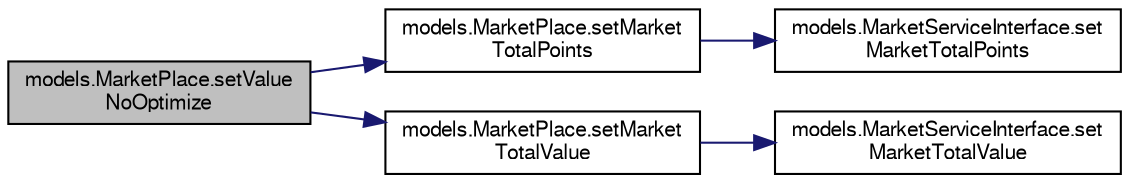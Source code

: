 digraph "models.MarketPlace.setValueNoOptimize"
{
  bgcolor="transparent";
  edge [fontname="FreeSans",fontsize="10",labelfontname="FreeSans",labelfontsize="10"];
  node [fontname="FreeSans",fontsize="10",shape=record];
  rankdir="LR";
  Node19 [label="models.MarketPlace.setValue\lNoOptimize",height=0.2,width=0.4,color="black", fillcolor="grey75", style="filled", fontcolor="black"];
  Node19 -> Node20 [color="midnightblue",fontsize="10",style="solid",fontname="FreeSans"];
  Node20 [label="models.MarketPlace.setMarket\lTotalPoints",height=0.2,width=0.4,color="black",URL="$classmodels_1_1MarketPlace.html#ac058d1463c7a19648efc31694331f747"];
  Node20 -> Node21 [color="midnightblue",fontsize="10",style="solid",fontname="FreeSans"];
  Node21 [label="models.MarketServiceInterface.set\lMarketTotalPoints",height=0.2,width=0.4,color="black",URL="$interfacemodels_1_1MarketServiceInterface.html#adcd09467dc21c5770e87d2ea2fb4f618"];
  Node19 -> Node22 [color="midnightblue",fontsize="10",style="solid",fontname="FreeSans"];
  Node22 [label="models.MarketPlace.setMarket\lTotalValue",height=0.2,width=0.4,color="black",URL="$classmodels_1_1MarketPlace.html#aff0d65e90fa6a80b72cd4eaec3927b27"];
  Node22 -> Node23 [color="midnightblue",fontsize="10",style="solid",fontname="FreeSans"];
  Node23 [label="models.MarketServiceInterface.set\lMarketTotalValue",height=0.2,width=0.4,color="black",URL="$interfacemodels_1_1MarketServiceInterface.html#abdeb9f449f3c08242037a47e5e933871"];
}
